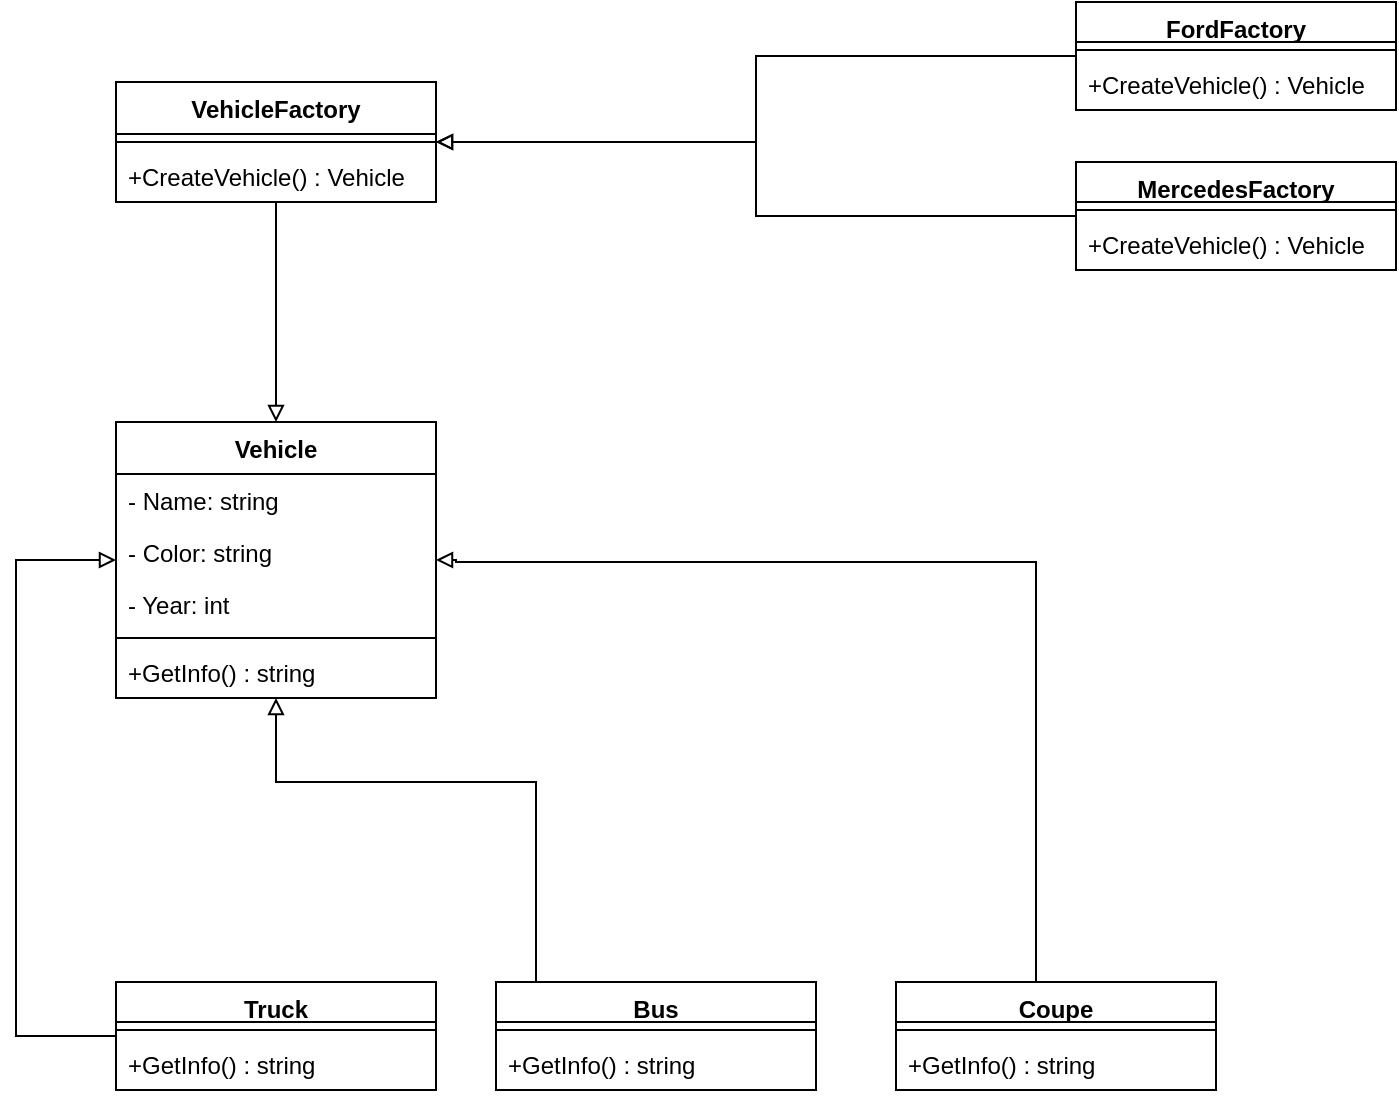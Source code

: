 <mxfile version="21.7.2" type="github">
  <diagram name="Page-1" id="c4acf3e9-155e-7222-9cf6-157b1a14988f">
    <mxGraphModel dx="1235" dy="665" grid="1" gridSize="10" guides="1" tooltips="1" connect="1" arrows="1" fold="1" page="1" pageScale="1" pageWidth="850" pageHeight="1100" background="none" math="0" shadow="0">
      <root>
        <mxCell id="0" />
        <mxCell id="1" parent="0" />
        <mxCell id="pibt5ribDlJkepmr1_kf-17" value="Vehicle" style="swimlane;fontStyle=1;align=center;verticalAlign=top;childLayout=stackLayout;horizontal=1;startSize=26;horizontalStack=0;resizeParent=1;resizeParentMax=0;resizeLast=0;collapsible=1;marginBottom=0;whiteSpace=wrap;html=1;" vertex="1" parent="1">
          <mxGeometry x="100" y="340" width="160" height="138" as="geometry" />
        </mxCell>
        <mxCell id="pibt5ribDlJkepmr1_kf-18" value="- Name: string" style="text;strokeColor=none;fillColor=none;align=left;verticalAlign=top;spacingLeft=4;spacingRight=4;overflow=hidden;rotatable=0;points=[[0,0.5],[1,0.5]];portConstraint=eastwest;whiteSpace=wrap;html=1;" vertex="1" parent="pibt5ribDlJkepmr1_kf-17">
          <mxGeometry y="26" width="160" height="26" as="geometry" />
        </mxCell>
        <mxCell id="pibt5ribDlJkepmr1_kf-21" value="- Color: string&#x9;" style="text;strokeColor=none;fillColor=none;align=left;verticalAlign=top;spacingLeft=4;spacingRight=4;overflow=hidden;rotatable=0;points=[[0,0.5],[1,0.5]];portConstraint=eastwest;whiteSpace=wrap;html=1;" vertex="1" parent="pibt5ribDlJkepmr1_kf-17">
          <mxGeometry y="52" width="160" height="26" as="geometry" />
        </mxCell>
        <mxCell id="pibt5ribDlJkepmr1_kf-22" value="- Year: int" style="text;strokeColor=none;fillColor=none;align=left;verticalAlign=top;spacingLeft=4;spacingRight=4;overflow=hidden;rotatable=0;points=[[0,0.5],[1,0.5]];portConstraint=eastwest;whiteSpace=wrap;html=1;" vertex="1" parent="pibt5ribDlJkepmr1_kf-17">
          <mxGeometry y="78" width="160" height="26" as="geometry" />
        </mxCell>
        <mxCell id="pibt5ribDlJkepmr1_kf-19" value="" style="line;strokeWidth=1;fillColor=none;align=left;verticalAlign=middle;spacingTop=-1;spacingLeft=3;spacingRight=3;rotatable=0;labelPosition=right;points=[];portConstraint=eastwest;strokeColor=inherit;" vertex="1" parent="pibt5ribDlJkepmr1_kf-17">
          <mxGeometry y="104" width="160" height="8" as="geometry" />
        </mxCell>
        <mxCell id="pibt5ribDlJkepmr1_kf-20" value=" +GetInfo() : string" style="text;strokeColor=none;fillColor=none;align=left;verticalAlign=top;spacingLeft=4;spacingRight=4;overflow=hidden;rotatable=0;points=[[0,0.5],[1,0.5]];portConstraint=eastwest;whiteSpace=wrap;html=1;" vertex="1" parent="pibt5ribDlJkepmr1_kf-17">
          <mxGeometry y="112" width="160" height="26" as="geometry" />
        </mxCell>
        <mxCell id="pibt5ribDlJkepmr1_kf-53" style="edgeStyle=orthogonalEdgeStyle;rounded=0;orthogonalLoop=1;jettySize=auto;html=1;endArrow=block;endFill=0;" edge="1" parent="1" source="pibt5ribDlJkepmr1_kf-23" target="pibt5ribDlJkepmr1_kf-17">
          <mxGeometry relative="1" as="geometry" />
        </mxCell>
        <mxCell id="pibt5ribDlJkepmr1_kf-23" value="  VehicleFactory " style="swimlane;fontStyle=1;align=center;verticalAlign=top;childLayout=stackLayout;horizontal=1;startSize=26;horizontalStack=0;resizeParent=1;resizeParentMax=0;resizeLast=0;collapsible=1;marginBottom=0;whiteSpace=wrap;html=1;" vertex="1" parent="1">
          <mxGeometry x="100" y="170" width="160" height="60" as="geometry" />
        </mxCell>
        <mxCell id="pibt5ribDlJkepmr1_kf-27" value="" style="line;strokeWidth=1;fillColor=none;align=left;verticalAlign=middle;spacingTop=-1;spacingLeft=3;spacingRight=3;rotatable=0;labelPosition=right;points=[];portConstraint=eastwest;strokeColor=inherit;" vertex="1" parent="pibt5ribDlJkepmr1_kf-23">
          <mxGeometry y="26" width="160" height="8" as="geometry" />
        </mxCell>
        <mxCell id="pibt5ribDlJkepmr1_kf-28" value="+CreateVehicle() : Vehicle" style="text;strokeColor=none;fillColor=none;align=left;verticalAlign=top;spacingLeft=4;spacingRight=4;overflow=hidden;rotatable=0;points=[[0,0.5],[1,0.5]];portConstraint=eastwest;whiteSpace=wrap;html=1;" vertex="1" parent="pibt5ribDlJkepmr1_kf-23">
          <mxGeometry y="34" width="160" height="26" as="geometry" />
        </mxCell>
        <mxCell id="pibt5ribDlJkepmr1_kf-54" style="edgeStyle=orthogonalEdgeStyle;rounded=0;orthogonalLoop=1;jettySize=auto;html=1;endArrow=block;endFill=0;" edge="1" parent="1" source="pibt5ribDlJkepmr1_kf-29" target="pibt5ribDlJkepmr1_kf-23">
          <mxGeometry relative="1" as="geometry" />
        </mxCell>
        <mxCell id="pibt5ribDlJkepmr1_kf-29" value="FordFactory    " style="swimlane;fontStyle=1;align=center;verticalAlign=top;childLayout=stackLayout;horizontal=1;startSize=20;horizontalStack=0;resizeParent=1;resizeParentMax=0;resizeLast=0;collapsible=1;marginBottom=0;whiteSpace=wrap;html=1;" vertex="1" parent="1">
          <mxGeometry x="580" y="130" width="160" height="54" as="geometry" />
        </mxCell>
        <mxCell id="pibt5ribDlJkepmr1_kf-30" value="" style="line;strokeWidth=1;fillColor=none;align=left;verticalAlign=middle;spacingTop=-1;spacingLeft=3;spacingRight=3;rotatable=0;labelPosition=right;points=[];portConstraint=eastwest;strokeColor=inherit;" vertex="1" parent="pibt5ribDlJkepmr1_kf-29">
          <mxGeometry y="20" width="160" height="8" as="geometry" />
        </mxCell>
        <mxCell id="pibt5ribDlJkepmr1_kf-31" value="+CreateVehicle() : Vehicle" style="text;strokeColor=none;fillColor=none;align=left;verticalAlign=top;spacingLeft=4;spacingRight=4;overflow=hidden;rotatable=0;points=[[0,0.5],[1,0.5]];portConstraint=eastwest;whiteSpace=wrap;html=1;" vertex="1" parent="pibt5ribDlJkepmr1_kf-29">
          <mxGeometry y="28" width="160" height="26" as="geometry" />
        </mxCell>
        <mxCell id="pibt5ribDlJkepmr1_kf-55" style="edgeStyle=orthogonalEdgeStyle;rounded=0;orthogonalLoop=1;jettySize=auto;html=1;endArrow=block;endFill=0;" edge="1" parent="1" source="pibt5ribDlJkepmr1_kf-32" target="pibt5ribDlJkepmr1_kf-23">
          <mxGeometry relative="1" as="geometry" />
        </mxCell>
        <mxCell id="pibt5ribDlJkepmr1_kf-32" value="MercedesFactory    " style="swimlane;fontStyle=1;align=center;verticalAlign=top;childLayout=stackLayout;horizontal=1;startSize=20;horizontalStack=0;resizeParent=1;resizeParentMax=0;resizeLast=0;collapsible=1;marginBottom=0;whiteSpace=wrap;html=1;" vertex="1" parent="1">
          <mxGeometry x="580" y="210" width="160" height="54" as="geometry" />
        </mxCell>
        <mxCell id="pibt5ribDlJkepmr1_kf-33" value="" style="line;strokeWidth=1;fillColor=none;align=left;verticalAlign=middle;spacingTop=-1;spacingLeft=3;spacingRight=3;rotatable=0;labelPosition=right;points=[];portConstraint=eastwest;strokeColor=inherit;" vertex="1" parent="pibt5ribDlJkepmr1_kf-32">
          <mxGeometry y="20" width="160" height="8" as="geometry" />
        </mxCell>
        <mxCell id="pibt5ribDlJkepmr1_kf-34" value="+CreateVehicle() : Vehicle" style="text;strokeColor=none;fillColor=none;align=left;verticalAlign=top;spacingLeft=4;spacingRight=4;overflow=hidden;rotatable=0;points=[[0,0.5],[1,0.5]];portConstraint=eastwest;whiteSpace=wrap;html=1;" vertex="1" parent="pibt5ribDlJkepmr1_kf-32">
          <mxGeometry y="28" width="160" height="26" as="geometry" />
        </mxCell>
        <mxCell id="pibt5ribDlJkepmr1_kf-49" style="edgeStyle=orthogonalEdgeStyle;rounded=0;orthogonalLoop=1;jettySize=auto;html=1;endArrow=block;endFill=0;" edge="1" parent="1" source="pibt5ribDlJkepmr1_kf-35" target="pibt5ribDlJkepmr1_kf-17">
          <mxGeometry relative="1" as="geometry">
            <Array as="points">
              <mxPoint x="310" y="520" />
              <mxPoint x="180" y="520" />
            </Array>
          </mxGeometry>
        </mxCell>
        <mxCell id="pibt5ribDlJkepmr1_kf-35" value="Bus             " style="swimlane;fontStyle=1;align=center;verticalAlign=top;childLayout=stackLayout;horizontal=1;startSize=20;horizontalStack=0;resizeParent=1;resizeParentMax=0;resizeLast=0;collapsible=1;marginBottom=0;whiteSpace=wrap;html=1;" vertex="1" parent="1">
          <mxGeometry x="290" y="620" width="160" height="54" as="geometry" />
        </mxCell>
        <mxCell id="pibt5ribDlJkepmr1_kf-36" value="" style="line;strokeWidth=1;fillColor=none;align=left;verticalAlign=middle;spacingTop=-1;spacingLeft=3;spacingRight=3;rotatable=0;labelPosition=right;points=[];portConstraint=eastwest;strokeColor=inherit;" vertex="1" parent="pibt5ribDlJkepmr1_kf-35">
          <mxGeometry y="20" width="160" height="8" as="geometry" />
        </mxCell>
        <mxCell id="pibt5ribDlJkepmr1_kf-37" value="+GetInfo() : string" style="text;strokeColor=none;fillColor=none;align=left;verticalAlign=top;spacingLeft=4;spacingRight=4;overflow=hidden;rotatable=0;points=[[0,0.5],[1,0.5]];portConstraint=eastwest;whiteSpace=wrap;html=1;" vertex="1" parent="pibt5ribDlJkepmr1_kf-35">
          <mxGeometry y="28" width="160" height="26" as="geometry" />
        </mxCell>
        <mxCell id="pibt5ribDlJkepmr1_kf-50" style="edgeStyle=orthogonalEdgeStyle;rounded=0;orthogonalLoop=1;jettySize=auto;html=1;endArrow=block;endFill=0;" edge="1" parent="1" source="pibt5ribDlJkepmr1_kf-38" target="pibt5ribDlJkepmr1_kf-17">
          <mxGeometry relative="1" as="geometry">
            <Array as="points">
              <mxPoint x="560" y="410" />
              <mxPoint x="270" y="410" />
              <mxPoint x="270" y="409" />
            </Array>
          </mxGeometry>
        </mxCell>
        <mxCell id="pibt5ribDlJkepmr1_kf-38" value="Coupe           " style="swimlane;fontStyle=1;align=center;verticalAlign=top;childLayout=stackLayout;horizontal=1;startSize=20;horizontalStack=0;resizeParent=1;resizeParentMax=0;resizeLast=0;collapsible=1;marginBottom=0;whiteSpace=wrap;html=1;" vertex="1" parent="1">
          <mxGeometry x="490" y="620" width="160" height="54" as="geometry" />
        </mxCell>
        <mxCell id="pibt5ribDlJkepmr1_kf-39" value="" style="line;strokeWidth=1;fillColor=none;align=left;verticalAlign=middle;spacingTop=-1;spacingLeft=3;spacingRight=3;rotatable=0;labelPosition=right;points=[];portConstraint=eastwest;strokeColor=inherit;" vertex="1" parent="pibt5ribDlJkepmr1_kf-38">
          <mxGeometry y="20" width="160" height="8" as="geometry" />
        </mxCell>
        <mxCell id="pibt5ribDlJkepmr1_kf-40" value="+GetInfo() : string" style="text;strokeColor=none;fillColor=none;align=left;verticalAlign=top;spacingLeft=4;spacingRight=4;overflow=hidden;rotatable=0;points=[[0,0.5],[1,0.5]];portConstraint=eastwest;whiteSpace=wrap;html=1;" vertex="1" parent="pibt5ribDlJkepmr1_kf-38">
          <mxGeometry y="28" width="160" height="26" as="geometry" />
        </mxCell>
        <mxCell id="pibt5ribDlJkepmr1_kf-48" style="edgeStyle=orthogonalEdgeStyle;rounded=0;orthogonalLoop=1;jettySize=auto;html=1;endArrow=block;endFill=0;" edge="1" parent="1" source="pibt5ribDlJkepmr1_kf-42" target="pibt5ribDlJkepmr1_kf-17">
          <mxGeometry relative="1" as="geometry">
            <Array as="points">
              <mxPoint x="50" y="647" />
              <mxPoint x="50" y="409" />
            </Array>
          </mxGeometry>
        </mxCell>
        <mxCell id="pibt5ribDlJkepmr1_kf-42" value="Truck           " style="swimlane;fontStyle=1;align=center;verticalAlign=top;childLayout=stackLayout;horizontal=1;startSize=20;horizontalStack=0;resizeParent=1;resizeParentMax=0;resizeLast=0;collapsible=1;marginBottom=0;whiteSpace=wrap;html=1;" vertex="1" parent="1">
          <mxGeometry x="100" y="620" width="160" height="54" as="geometry" />
        </mxCell>
        <mxCell id="pibt5ribDlJkepmr1_kf-43" value="" style="line;strokeWidth=1;fillColor=none;align=left;verticalAlign=middle;spacingTop=-1;spacingLeft=3;spacingRight=3;rotatable=0;labelPosition=right;points=[];portConstraint=eastwest;strokeColor=inherit;" vertex="1" parent="pibt5ribDlJkepmr1_kf-42">
          <mxGeometry y="20" width="160" height="8" as="geometry" />
        </mxCell>
        <mxCell id="pibt5ribDlJkepmr1_kf-44" value="+GetInfo() : string" style="text;strokeColor=none;fillColor=none;align=left;verticalAlign=top;spacingLeft=4;spacingRight=4;overflow=hidden;rotatable=0;points=[[0,0.5],[1,0.5]];portConstraint=eastwest;whiteSpace=wrap;html=1;" vertex="1" parent="pibt5ribDlJkepmr1_kf-42">
          <mxGeometry y="28" width="160" height="26" as="geometry" />
        </mxCell>
      </root>
    </mxGraphModel>
  </diagram>
</mxfile>
